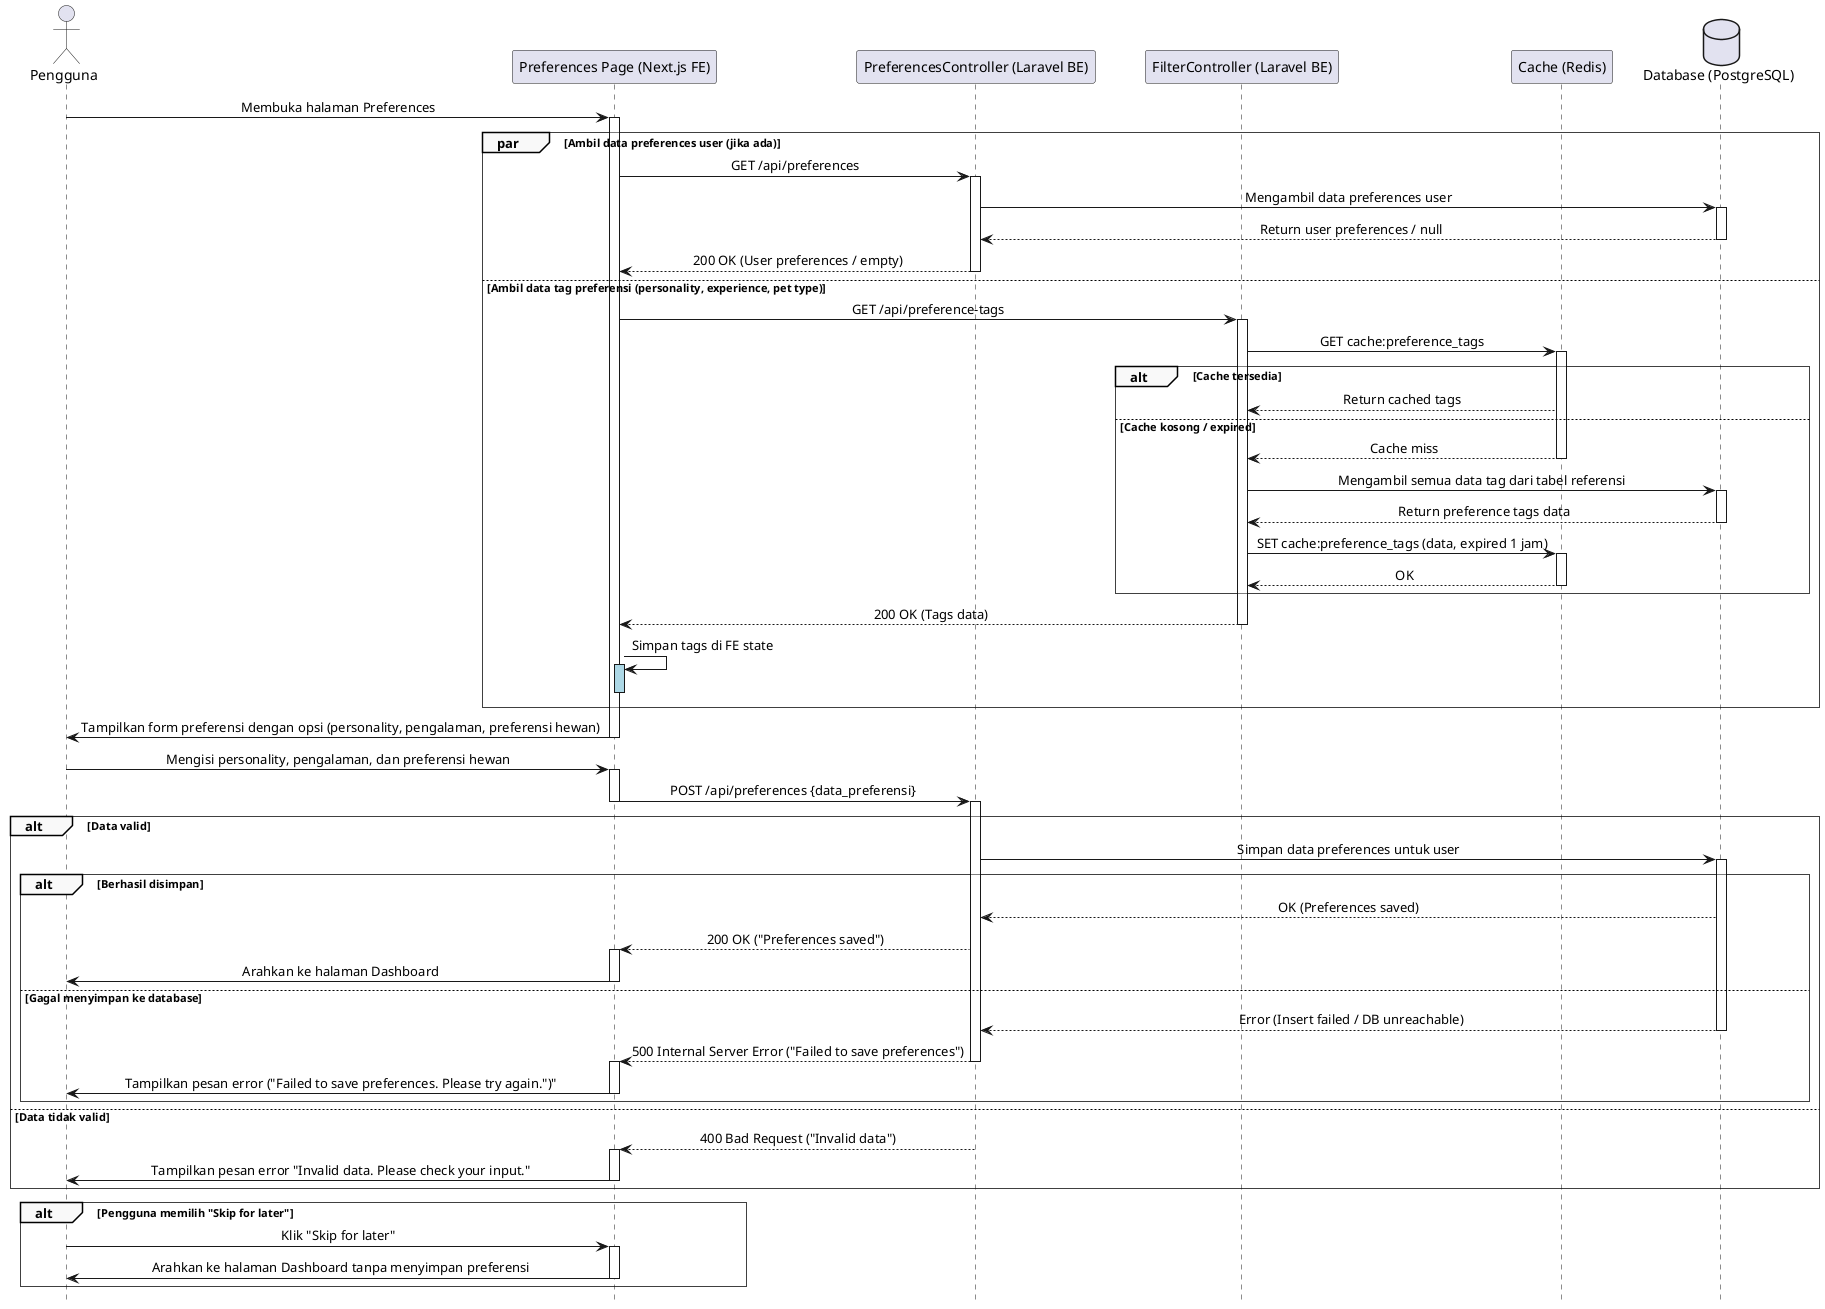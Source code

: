@startuml
' === Styling ===
skinparam sequence {
    LifelineFooterStrategy none
    MessageAlign center
    ArrowThickness 1
    ParticipantPadding 20
    GroupBorderThickness 0.5
    GroupBackgroundColor #F9F9F9
}
hide footbox

' === Participants ===
actor Pengguna
participant "Preferences Page (Next.js FE)" as FE
participant "PreferencesController (Laravel BE)" as BE_Pref
participant "FilterController (Laravel BE)" as BE_Filter
participant "Cache (Redis)" as Redis
database "Database (PostgreSQL)" as DB

' === Normal Flow: Membuka Halaman Preferences ===
Pengguna -> FE: Membuka halaman Preferences
activate FE

' --- Paralel Request ---
par Ambil data preferences user (jika ada)
    FE -> BE_Pref: GET /api/preferences
    activate BE_Pref
    BE_Pref -> DB: Mengambil data preferences user
    activate DB
    DB --> BE_Pref: Return user preferences / null
    deactivate DB
    BE_Pref --> FE: 200 OK (User preferences / empty)
    deactivate BE_Pref

else Ambil data tag preferensi (personality, experience, pet type)
    FE -> BE_Filter: GET /api/preference-tags
    activate BE_Filter
    BE_Filter -> Redis: GET cache:preference_tags
    activate Redis

    alt Cache tersedia
        Redis --> BE_Filter: Return cached tags
    else Cache kosong / expired
        Redis --> BE_Filter: Cache miss
        deactivate Redis
        BE_Filter -> DB: Mengambil semua data tag dari tabel referensi
        activate DB
        DB --> BE_Filter: Return preference tags data
        deactivate DB
        BE_Filter -> Redis: SET cache:preference_tags (data, expired 1 jam)
        activate Redis
        Redis --> BE_Filter: OK
        deactivate Redis
    end
        BE_Filter --> FE: 200 OK (Tags data)
        deactivate BE_Filter
    FE -> FE: Simpan tags di FE state
    activate FE #LightBlue
    deactivate FE #LightBlue
end

activate FE
FE -> Pengguna: Tampilkan form preferensi dengan opsi (personality, pengalaman, preferensi hewan)
deactivate FE


' === User Mengisi Form ===
Pengguna -> FE: Mengisi personality, pengalaman, dan preferensi hewan
activate FE
FE -> BE_Pref: POST /api/preferences {data_preferensi}
deactivate FE
activate BE_Pref


alt Data valid
    BE_Pref -> DB: Simpan data preferences untuk user
    activate DB
    alt Berhasil disimpan
        DB --> BE_Pref: OK (Preferences saved)
        BE_Pref --> FE: 200 OK ("Preferences saved")
        activate FE
        FE -> Pengguna: Arahkan ke halaman Dashboard
        deactivate FE
    else Gagal menyimpan ke database
        DB --> BE_Pref: Error (Insert failed / DB unreachable)
        deactivate DB
        BE_Pref --> FE: 500 Internal Server Error ("Failed to save preferences")
        deactivate BE_Pref
        activate FE
        FE -> Pengguna: Tampilkan pesan error ("Failed to save preferences. Please try again.")"
        deactivate FE
    end
else Data tidak valid
    BE_Pref --> FE: 400 Bad Request ("Invalid data")
    deactivate BE_Pref
    activate FE
    FE -> Pengguna: Tampilkan pesan error "Invalid data. Please check your input."
    deactivate FE
end



' === Alternate: Skip for later ===
alt Pengguna memilih "Skip for later"
    Pengguna -> FE: Klik "Skip for later"
    activate FE
    FE -> Pengguna: Arahkan ke halaman Dashboard tanpa menyimpan preferensi
    deactivate FE
end
@enduml